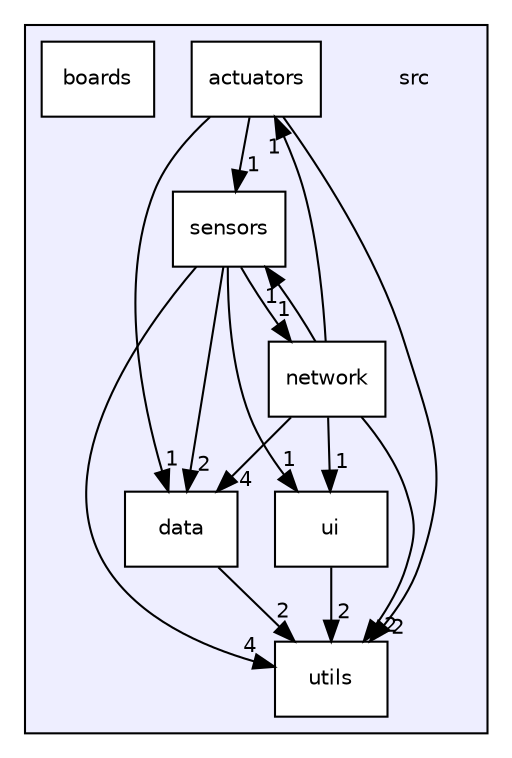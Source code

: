digraph "src" {
  compound=true
  node [ fontsize="10", fontname="Helvetica"];
  edge [ labelfontsize="10", labelfontname="Helvetica"];
  subgraph clusterdir_68267d1309a1af8e8297ef4c3efbcdba {
    graph [ bgcolor="#eeeeff", pencolor="black", label="" URL="dir_68267d1309a1af8e8297ef4c3efbcdba.html"];
    dir_68267d1309a1af8e8297ef4c3efbcdba [shape=plaintext label="src"];
    dir_270b4e82ca98b8b59aa4791d825b6dab [shape=box label="actuators" color="black" fillcolor="white" style="filled" URL="dir_270b4e82ca98b8b59aa4791d825b6dab.html"];
    dir_44b8a28b46c46acb1deed65f25aca5e6 [shape=box label="boards" color="black" fillcolor="white" style="filled" URL="dir_44b8a28b46c46acb1deed65f25aca5e6.html"];
    dir_c1be8d27e7f84178e95f152701110b19 [shape=box label="data" color="black" fillcolor="white" style="filled" URL="dir_c1be8d27e7f84178e95f152701110b19.html"];
    dir_fc4c7f03e1a69a98c370fae55a743828 [shape=box label="network" color="black" fillcolor="white" style="filled" URL="dir_fc4c7f03e1a69a98c370fae55a743828.html"];
    dir_7349e89ef19c117195f8e371603e1b1f [shape=box label="sensors" color="black" fillcolor="white" style="filled" URL="dir_7349e89ef19c117195f8e371603e1b1f.html"];
    dir_da5c6b39c0a2f54e57df6799511cd3ab [shape=box label="ui" color="black" fillcolor="white" style="filled" URL="dir_da5c6b39c0a2f54e57df6799511cd3ab.html"];
    dir_313caf1132e152dd9b58bea13a4052ca [shape=box label="utils" color="black" fillcolor="white" style="filled" URL="dir_313caf1132e152dd9b58bea13a4052ca.html"];
  }
  dir_c1be8d27e7f84178e95f152701110b19->dir_313caf1132e152dd9b58bea13a4052ca [headlabel="2", labeldistance=1.5 headhref="dir_000003_000007.html"];
  dir_7349e89ef19c117195f8e371603e1b1f->dir_c1be8d27e7f84178e95f152701110b19 [headlabel="2", labeldistance=1.5 headhref="dir_000005_000003.html"];
  dir_7349e89ef19c117195f8e371603e1b1f->dir_fc4c7f03e1a69a98c370fae55a743828 [headlabel="1", labeldistance=1.5 headhref="dir_000005_000004.html"];
  dir_7349e89ef19c117195f8e371603e1b1f->dir_313caf1132e152dd9b58bea13a4052ca [headlabel="4", labeldistance=1.5 headhref="dir_000005_000007.html"];
  dir_7349e89ef19c117195f8e371603e1b1f->dir_da5c6b39c0a2f54e57df6799511cd3ab [headlabel="1", labeldistance=1.5 headhref="dir_000005_000006.html"];
  dir_270b4e82ca98b8b59aa4791d825b6dab->dir_c1be8d27e7f84178e95f152701110b19 [headlabel="1", labeldistance=1.5 headhref="dir_000001_000003.html"];
  dir_270b4e82ca98b8b59aa4791d825b6dab->dir_7349e89ef19c117195f8e371603e1b1f [headlabel="1", labeldistance=1.5 headhref="dir_000001_000005.html"];
  dir_270b4e82ca98b8b59aa4791d825b6dab->dir_313caf1132e152dd9b58bea13a4052ca [headlabel="2", labeldistance=1.5 headhref="dir_000001_000007.html"];
  dir_fc4c7f03e1a69a98c370fae55a743828->dir_c1be8d27e7f84178e95f152701110b19 [headlabel="4", labeldistance=1.5 headhref="dir_000004_000003.html"];
  dir_fc4c7f03e1a69a98c370fae55a743828->dir_7349e89ef19c117195f8e371603e1b1f [headlabel="1", labeldistance=1.5 headhref="dir_000004_000005.html"];
  dir_fc4c7f03e1a69a98c370fae55a743828->dir_270b4e82ca98b8b59aa4791d825b6dab [headlabel="1", labeldistance=1.5 headhref="dir_000004_000001.html"];
  dir_fc4c7f03e1a69a98c370fae55a743828->dir_da5c6b39c0a2f54e57df6799511cd3ab [headlabel="1", labeldistance=1.5 headhref="dir_000004_000006.html"];
  dir_fc4c7f03e1a69a98c370fae55a743828->dir_313caf1132e152dd9b58bea13a4052ca [headlabel="2", labeldistance=1.5 headhref="dir_000004_000007.html"];
  dir_da5c6b39c0a2f54e57df6799511cd3ab->dir_313caf1132e152dd9b58bea13a4052ca [headlabel="2", labeldistance=1.5 headhref="dir_000006_000007.html"];
}
